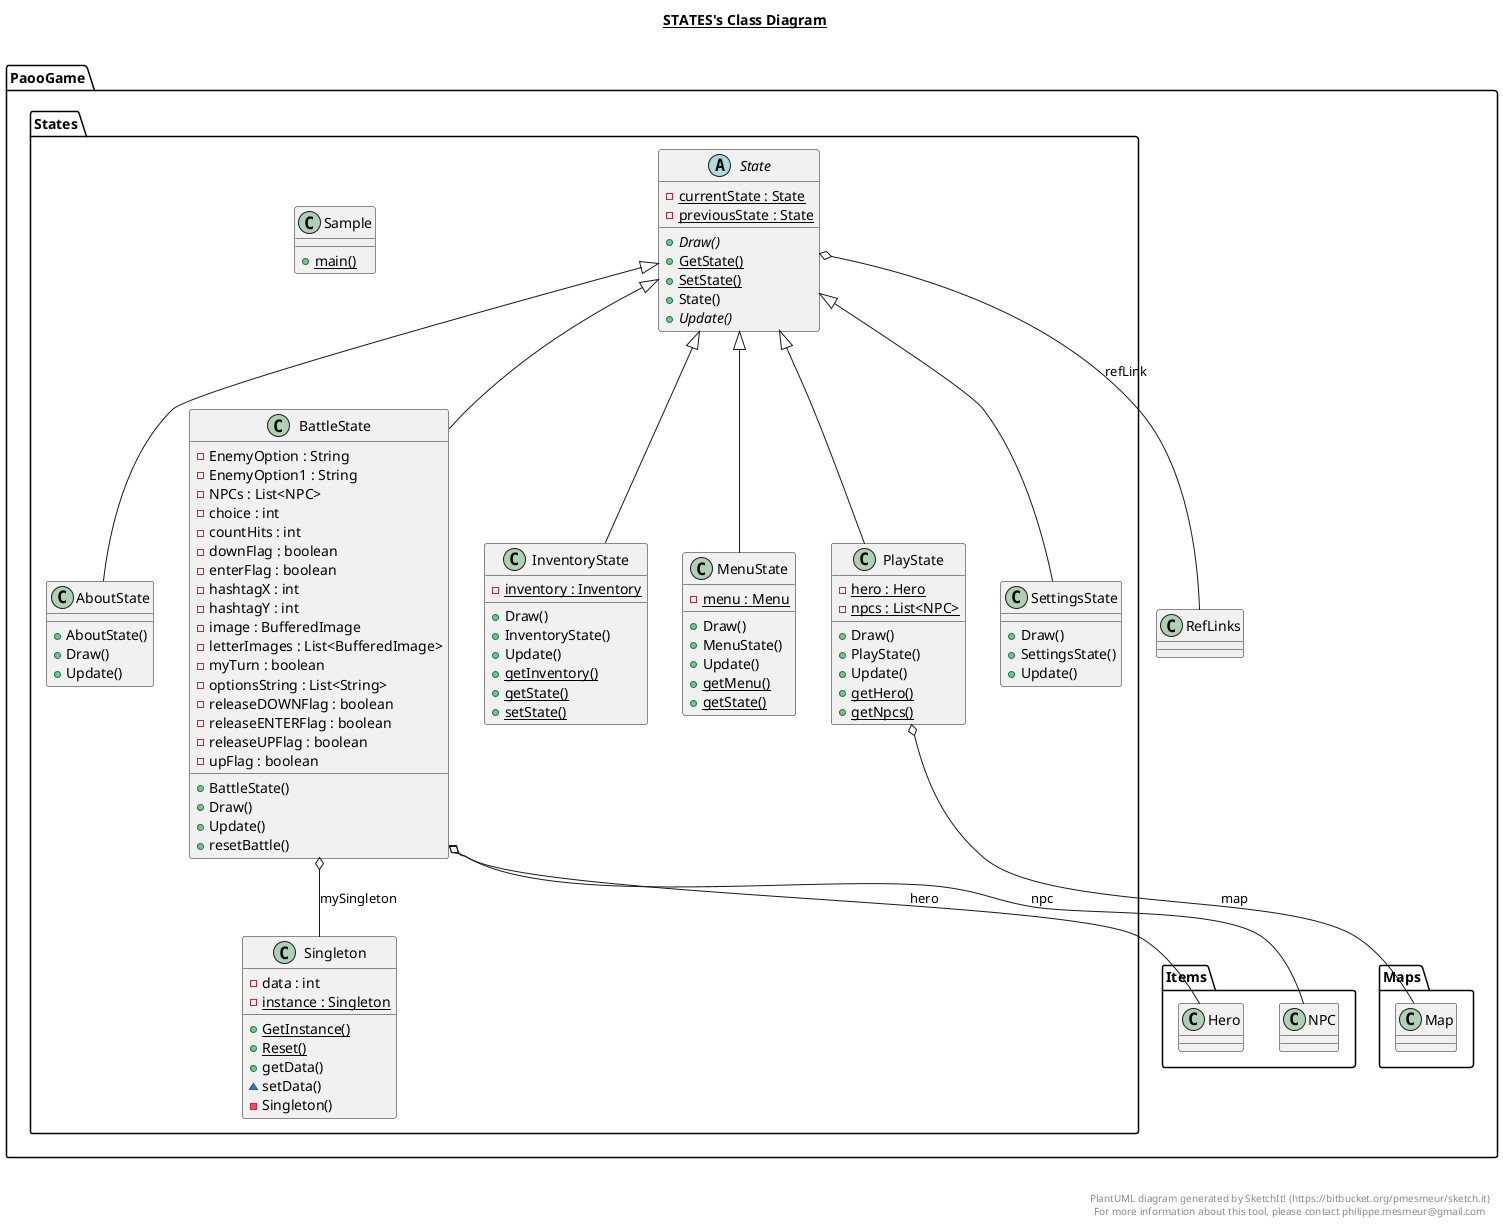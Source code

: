 @startuml

title __STATES's Class Diagram__\n

  namespace PaooGame {
    namespace States {
      class PaooGame.States.AboutState {
          + AboutState()
          + Draw()
          + Update()
      }
    }
  }
  

  namespace PaooGame {
    namespace States {
      class PaooGame.States.BattleState {
          - EnemyOption : String
          - EnemyOption1 : String
          - NPCs : List<NPC>
          - choice : int
          - countHits : int
          - downFlag : boolean
          - enterFlag : boolean
          - hashtagX : int
          - hashtagY : int
          - image : BufferedImage
          - letterImages : List<BufferedImage>
          - myTurn : boolean
          - optionsString : List<String>
          - releaseDOWNFlag : boolean
          - releaseENTERFlag : boolean
          - releaseUPFlag : boolean
          - upFlag : boolean
          + BattleState()
          + Draw()
          + Update()
          + resetBattle()
      }
    }
  }
  

  namespace PaooGame {
    namespace States {
      class PaooGame.States.InventoryState {
          {static} - inventory : Inventory
          + Draw()
          + InventoryState()
          + Update()
          {static} + getInventory()
          {static} + getState()
          {static} + setState()
      }
    }
  }
  

  namespace PaooGame {
    namespace States {
      class PaooGame.States.MenuState {
          {static} - menu : Menu
          + Draw()
          + MenuState()
          + Update()
          {static} + getMenu()
          {static} + getState()
      }
    }
  }
  

  namespace PaooGame {
    namespace States {
      class PaooGame.States.PlayState {
          {static} - hero : Hero
          {static} - npcs : List<NPC>
          + Draw()
          + PlayState()
          + Update()
          {static} + getHero()
          {static} + getNpcs()
      }
    }
  }
  

  namespace PaooGame {
    namespace States {
      class PaooGame.States.Sample {
          {static} + main()
      }
    }
  }
  

  namespace PaooGame {
    namespace States {
      class PaooGame.States.SettingsState {
          + Draw()
          + SettingsState()
          + Update()
      }
    }
  }
  

  namespace PaooGame {
    namespace States {
      class PaooGame.States.Singleton {
          - data : int
          {static} - instance : Singleton
          {static} + GetInstance()
          {static} + Reset()
          + getData()
          ~ setData()
          - Singleton()
      }
    }
  }
  

  namespace PaooGame {
    namespace States {
      abstract class PaooGame.States.State {
          {static} - currentState : State
          {static} - previousState : State
          {abstract} + Draw()
          {static} + GetState()
          {static} + SetState()
          + State()
          {abstract} + Update()
      }
    }
  }
  

  PaooGame.States.AboutState -up-|> PaooGame.States.State
  PaooGame.States.BattleState -up-|> PaooGame.States.State
  PaooGame.States.BattleState o-- PaooGame.States.Singleton : mySingleton
  PaooGame.States.BattleState o-- PaooGame.Items.Hero : hero
  PaooGame.States.BattleState o-- PaooGame.Items.NPC : npc
  PaooGame.States.InventoryState -up-|> PaooGame.States.State
  PaooGame.States.MenuState -up-|> PaooGame.States.State
  PaooGame.States.PlayState -up-|> PaooGame.States.State
  PaooGame.States.PlayState o-- PaooGame.Maps.Map : map
  PaooGame.States.SettingsState -up-|> PaooGame.States.State
  PaooGame.States.State o-- PaooGame.RefLinks : refLink


right footer


PlantUML diagram generated by SketchIt! (https://bitbucket.org/pmesmeur/sketch.it)
For more information about this tool, please contact philippe.mesmeur@gmail.com
endfooter

@enduml
